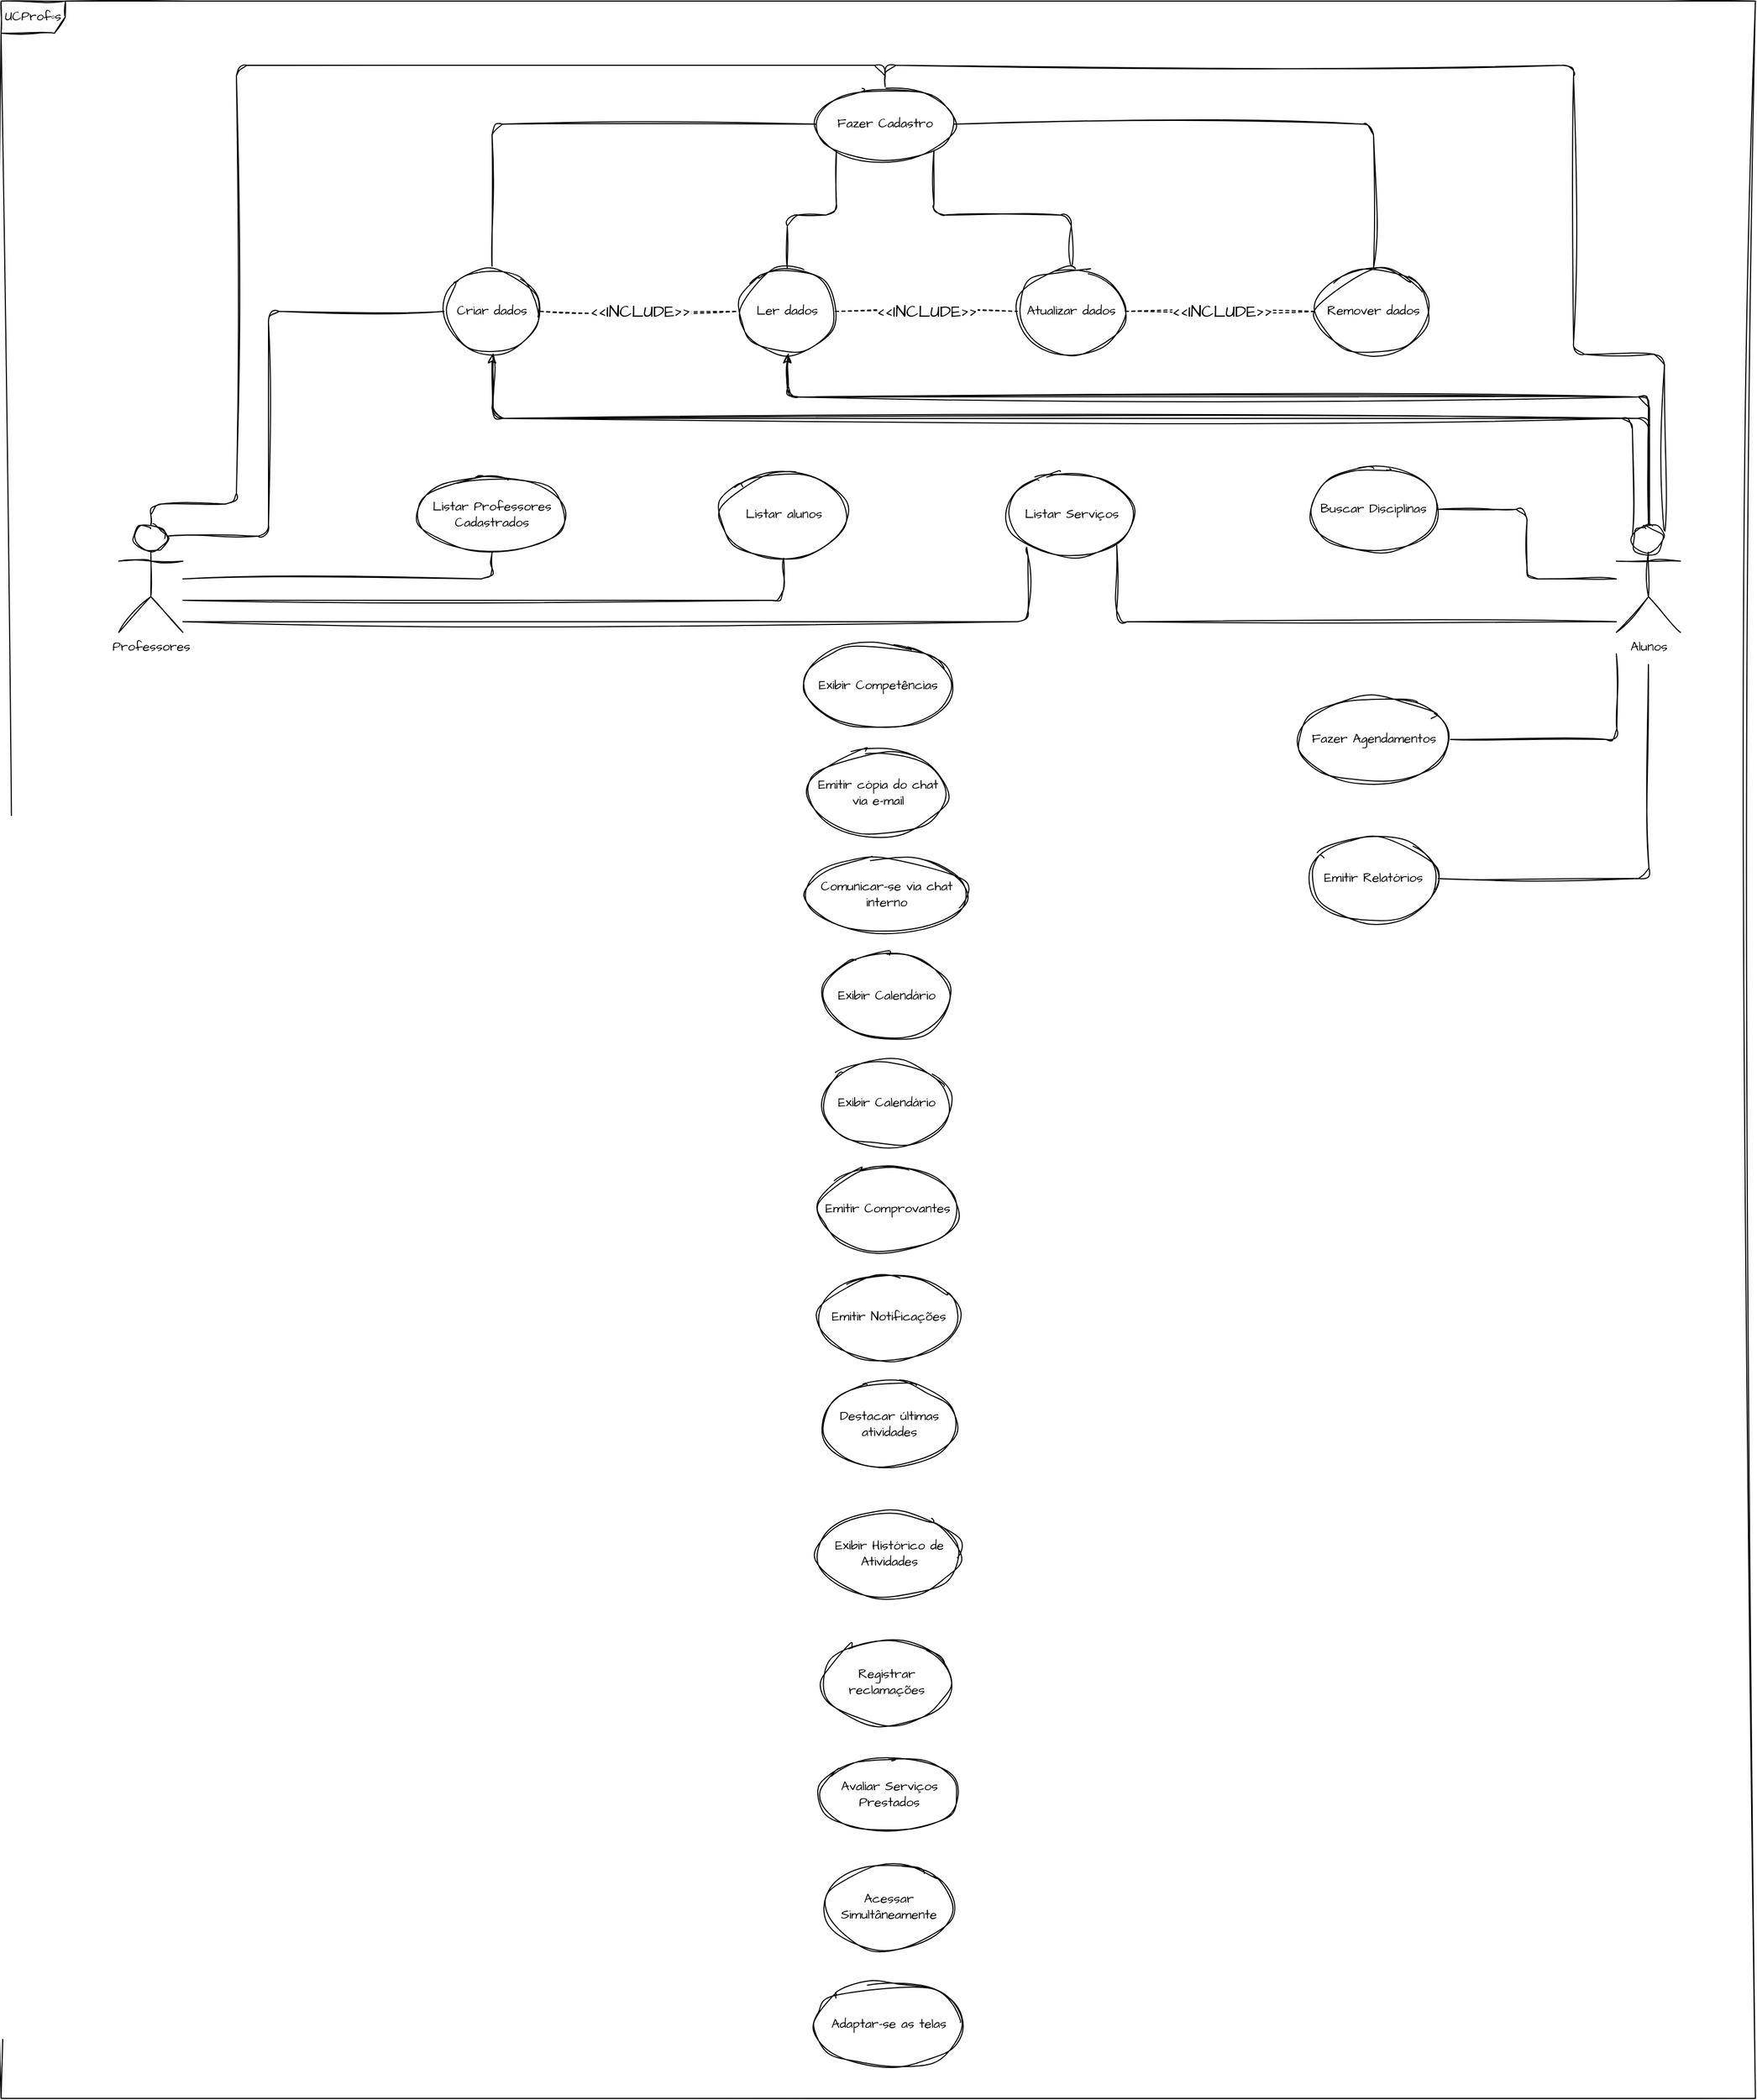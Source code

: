<mxfile version="21.2.7" type="github">
  <diagram name="Página-1" id="oaLF5jLpRGnT7tSJAdiF">
    <mxGraphModel dx="1760" dy="854" grid="1" gridSize="10" guides="1" tooltips="1" connect="1" arrows="1" fold="1" page="1" pageScale="1" pageWidth="827" pageHeight="1169" math="0" shadow="0">
      <root>
        <mxCell id="0" />
        <mxCell id="1" parent="0" />
        <mxCell id="wbWdzYsicA0NpR2OB0Uz-14" value="UCProfºs" style="shape=umlFrame;whiteSpace=wrap;html=1;pointerEvents=0;rounded=1;sketch=1;curveFitting=1;jiggle=2;fontFamily=Architects Daughter;fontSource=https%3A%2F%2Ffonts.googleapis.com%2Fcss%3Ffamily%3DArchitects%2BDaughter;movable=1;resizable=1;rotatable=1;deletable=1;editable=1;locked=0;connectable=1;" parent="1" vertex="1">
          <mxGeometry width="1640" height="1960" as="geometry" />
        </mxCell>
        <mxCell id="IsBCzvGh0QWUTwvGIreg-53" style="edgeStyle=orthogonalEdgeStyle;rounded=1;sketch=1;hachureGap=4;jiggle=2;curveFitting=1;orthogonalLoop=1;jettySize=auto;html=1;entryX=0.5;entryY=1;entryDx=0;entryDy=0;fontFamily=Architects Daughter;fontSource=https%3A%2F%2Ffonts.googleapis.com%2Fcss%3Ffamily%3DArchitects%2BDaughter;fontSize=16;endArrow=none;endFill=0;" edge="1" parent="1" source="wbWdzYsicA0NpR2OB0Uz-7" target="nF1NzAfB5qry7xLQjHOA-2">
          <mxGeometry relative="1" as="geometry">
            <Array as="points">
              <mxPoint x="459" y="540" />
            </Array>
          </mxGeometry>
        </mxCell>
        <mxCell id="IsBCzvGh0QWUTwvGIreg-54" style="edgeStyle=orthogonalEdgeStyle;rounded=1;sketch=1;hachureGap=4;jiggle=2;curveFitting=1;orthogonalLoop=1;jettySize=auto;html=1;entryX=0.5;entryY=1;entryDx=0;entryDy=0;fontFamily=Architects Daughter;fontSource=https%3A%2F%2Ffonts.googleapis.com%2Fcss%3Ffamily%3DArchitects%2BDaughter;fontSize=16;endArrow=none;endFill=0;" edge="1" parent="1" source="wbWdzYsicA0NpR2OB0Uz-7" target="IsBCzvGh0QWUTwvGIreg-15">
          <mxGeometry relative="1" as="geometry">
            <Array as="points">
              <mxPoint x="732" y="560" />
            </Array>
          </mxGeometry>
        </mxCell>
        <mxCell id="IsBCzvGh0QWUTwvGIreg-55" style="edgeStyle=orthogonalEdgeStyle;rounded=1;sketch=1;hachureGap=4;jiggle=2;curveFitting=1;orthogonalLoop=1;jettySize=auto;html=1;entryX=0;entryY=1;entryDx=0;entryDy=0;fontFamily=Architects Daughter;fontSource=https%3A%2F%2Ffonts.googleapis.com%2Fcss%3Ffamily%3DArchitects%2BDaughter;fontSize=16;endArrow=none;endFill=0;" edge="1" parent="1" target="IsBCzvGh0QWUTwvGIreg-8">
          <mxGeometry relative="1" as="geometry">
            <mxPoint x="170" y="580" as="sourcePoint" />
            <Array as="points">
              <mxPoint x="170" y="580" />
              <mxPoint x="960" y="580" />
              <mxPoint x="960" y="508" />
            </Array>
          </mxGeometry>
        </mxCell>
        <mxCell id="wbWdzYsicA0NpR2OB0Uz-7" value="Professores" style="shape=umlActor;verticalLabelPosition=bottom;verticalAlign=top;html=1;outlineConnect=0;fontFamily=Architects Daughter;rounded=1;sketch=1;curveFitting=1;jiggle=2;fontSource=https%3A%2F%2Ffonts.googleapis.com%2Fcss%3Ffamily%3DArchitects%2BDaughter;" parent="1" vertex="1">
          <mxGeometry x="110" y="490" width="60" height="100" as="geometry" />
        </mxCell>
        <mxCell id="IsBCzvGh0QWUTwvGIreg-42" style="edgeStyle=orthogonalEdgeStyle;rounded=1;orthogonalLoop=1;jettySize=auto;html=1;entryX=0.5;entryY=0;entryDx=0;entryDy=0;endArrow=none;endFill=0;sketch=1;curveFitting=1;jiggle=2;exitX=0.75;exitY=0.1;exitDx=0;exitDy=0;exitPerimeter=0;" edge="1" parent="1" source="wbWdzYsicA0NpR2OB0Uz-8" target="nF1NzAfB5qry7xLQjHOA-1">
          <mxGeometry relative="1" as="geometry">
            <Array as="points">
              <mxPoint x="1555" y="330" />
              <mxPoint x="1470" y="330" />
              <mxPoint x="1470" y="60" />
              <mxPoint x="827" y="60" />
            </Array>
          </mxGeometry>
        </mxCell>
        <mxCell id="nF1NzAfB5qry7xLQjHOA-1" value="Fazer Cadastro" style="ellipse;whiteSpace=wrap;html=1;fontFamily=Architects Daughter;rounded=1;sketch=1;curveFitting=1;jiggle=2;fontSource=https%3A%2F%2Ffonts.googleapis.com%2Fcss%3Ffamily%3DArchitects%2BDaughter;" parent="1" vertex="1">
          <mxGeometry x="762" y="80" width="129" height="70" as="geometry" />
        </mxCell>
        <mxCell id="nF1NzAfB5qry7xLQjHOA-2" value="Listar Professores Cadastrados" style="ellipse;whiteSpace=wrap;html=1;fontFamily=Architects Daughter;rounded=1;sketch=1;curveFitting=1;jiggle=2;fontSource=https%3A%2F%2Ffonts.googleapis.com%2Fcss%3Ffamily%3DArchitects%2BDaughter;" parent="1" vertex="1">
          <mxGeometry x="389" y="445" width="140" height="70" as="geometry" />
        </mxCell>
        <mxCell id="nF1NzAfB5qry7xLQjHOA-3" value="Avaliar Serviços Prestados" style="ellipse;whiteSpace=wrap;html=1;fontFamily=Architects Daughter;rounded=1;sketch=1;curveFitting=1;jiggle=2;fontSource=https%3A%2F%2Ffonts.googleapis.com%2Fcss%3Ffamily%3DArchitects%2BDaughter;" parent="1" vertex="1">
          <mxGeometry x="764.5" y="1641" width="131" height="70" as="geometry" />
        </mxCell>
        <mxCell id="nF1NzAfB5qry7xLQjHOA-4" value="Comunicar-se via chat interno" style="ellipse;whiteSpace=wrap;html=1;fontFamily=Architects Daughter;rounded=1;sketch=1;curveFitting=1;jiggle=2;fontSource=https%3A%2F%2Ffonts.googleapis.com%2Fcss%3Ffamily%3DArchitects%2BDaughter;" parent="1" vertex="1">
          <mxGeometry x="753" y="800" width="150" height="70" as="geometry" />
        </mxCell>
        <mxCell id="IsBCzvGh0QWUTwvGIreg-1" value="Exibir Calendário" style="ellipse;whiteSpace=wrap;html=1;fontFamily=Architects Daughter;rounded=1;sketch=1;curveFitting=1;jiggle=2;fontSource=https%3A%2F%2Ffonts.googleapis.com%2Fcss%3Ffamily%3DArchitects%2BDaughter;" vertex="1" parent="1">
          <mxGeometry x="768" y="890" width="120" height="80" as="geometry" />
        </mxCell>
        <mxCell id="IsBCzvGh0QWUTwvGIreg-3" value="Exibir Competências" style="ellipse;whiteSpace=wrap;html=1;fontFamily=Architects Daughter;rounded=1;sketch=1;curveFitting=1;jiggle=2;fontSource=https%3A%2F%2Ffonts.googleapis.com%2Fcss%3Ffamily%3DArchitects%2BDaughter;" vertex="1" parent="1">
          <mxGeometry x="750" y="600" width="140" height="80" as="geometry" />
        </mxCell>
        <mxCell id="IsBCzvGh0QWUTwvGIreg-66" style="edgeStyle=orthogonalEdgeStyle;rounded=1;sketch=1;hachureGap=4;jiggle=2;curveFitting=1;orthogonalLoop=1;jettySize=auto;html=1;fontFamily=Architects Daughter;fontSource=https%3A%2F%2Ffonts.googleapis.com%2Fcss%3Ffamily%3DArchitects%2BDaughter;fontSize=16;endArrow=none;endFill=0;" edge="1" parent="1" source="IsBCzvGh0QWUTwvGIreg-6">
          <mxGeometry relative="1" as="geometry">
            <mxPoint x="1540" y="620" as="targetPoint" />
          </mxGeometry>
        </mxCell>
        <mxCell id="IsBCzvGh0QWUTwvGIreg-6" value="Emitir Relatórios" style="ellipse;whiteSpace=wrap;html=1;fontFamily=Architects Daughter;rounded=1;sketch=1;curveFitting=1;jiggle=2;fontSource=https%3A%2F%2Ffonts.googleapis.com%2Fcss%3Ffamily%3DArchitects%2BDaughter;" vertex="1" parent="1">
          <mxGeometry x="1223" y="780" width="120" height="80" as="geometry" />
        </mxCell>
        <mxCell id="IsBCzvGh0QWUTwvGIreg-65" style="edgeStyle=orthogonalEdgeStyle;rounded=1;sketch=1;hachureGap=4;jiggle=2;curveFitting=1;orthogonalLoop=1;jettySize=auto;html=1;fontFamily=Architects Daughter;fontSource=https%3A%2F%2Ffonts.googleapis.com%2Fcss%3Ffamily%3DArchitects%2BDaughter;fontSize=16;endArrow=none;endFill=0;" edge="1" parent="1" source="IsBCzvGh0QWUTwvGIreg-7">
          <mxGeometry relative="1" as="geometry">
            <mxPoint x="1510" y="610" as="targetPoint" />
          </mxGeometry>
        </mxCell>
        <mxCell id="IsBCzvGh0QWUTwvGIreg-7" value="Fazer Agendamentos" style="ellipse;whiteSpace=wrap;html=1;fontFamily=Architects Daughter;rounded=1;sketch=1;curveFitting=1;jiggle=2;fontSource=https%3A%2F%2Ffonts.googleapis.com%2Fcss%3Ffamily%3DArchitects%2BDaughter;" vertex="1" parent="1">
          <mxGeometry x="1212.5" y="650" width="141" height="80" as="geometry" />
        </mxCell>
        <mxCell id="IsBCzvGh0QWUTwvGIreg-8" value="Listar Serviços" style="ellipse;whiteSpace=wrap;html=1;fontFamily=Architects Daughter;rounded=1;sketch=1;curveFitting=1;jiggle=2;fontSource=https%3A%2F%2Ffonts.googleapis.com%2Fcss%3Ffamily%3DArchitects%2BDaughter;" vertex="1" parent="1">
          <mxGeometry x="940.5" y="440" width="120" height="80" as="geometry" />
        </mxCell>
        <mxCell id="IsBCzvGh0QWUTwvGIreg-9" value="Emitir Comprovantes" style="ellipse;whiteSpace=wrap;html=1;fontFamily=Architects Daughter;rounded=1;sketch=1;curveFitting=1;jiggle=2;fontSource=https%3A%2F%2Ffonts.googleapis.com%2Fcss%3Ffamily%3DArchitects%2BDaughter;" vertex="1" parent="1">
          <mxGeometry x="764" y="1089" width="130" height="80" as="geometry" />
        </mxCell>
        <mxCell id="IsBCzvGh0QWUTwvGIreg-10" value="Buscar Disciplinas" style="ellipse;whiteSpace=wrap;html=1;fontFamily=Architects Daughter;rounded=1;sketch=1;curveFitting=1;jiggle=2;fontSource=https%3A%2F%2Ffonts.googleapis.com%2Fcss%3Ffamily%3DArchitects%2BDaughter;" vertex="1" parent="1">
          <mxGeometry x="1223" y="435" width="120" height="80" as="geometry" />
        </mxCell>
        <mxCell id="IsBCzvGh0QWUTwvGIreg-12" value="Exibir Histórico de Atividades" style="ellipse;whiteSpace=wrap;html=1;fontFamily=Architects Daughter;rounded=1;sketch=1;curveFitting=1;jiggle=2;fontSource=https%3A%2F%2Ffonts.googleapis.com%2Fcss%3Ffamily%3DArchitects%2BDaughter;" vertex="1" parent="1">
          <mxGeometry x="762.75" y="1411" width="134.5" height="80" as="geometry" />
        </mxCell>
        <mxCell id="IsBCzvGh0QWUTwvGIreg-13" value="Acessar Simultâneamente" style="ellipse;whiteSpace=wrap;html=1;fontFamily=Architects Daughter;rounded=1;sketch=1;curveFitting=1;jiggle=2;fontSource=https%3A%2F%2Ffonts.googleapis.com%2Fcss%3Ffamily%3DArchitects%2BDaughter;" vertex="1" parent="1">
          <mxGeometry x="770" y="1741" width="120" height="80" as="geometry" />
        </mxCell>
        <mxCell id="IsBCzvGh0QWUTwvGIreg-14" value="Adaptar-se as telas" style="ellipse;whiteSpace=wrap;html=1;fontFamily=Architects Daughter;rounded=1;sketch=1;curveFitting=1;jiggle=2;fontSource=https%3A%2F%2Ffonts.googleapis.com%2Fcss%3Ffamily%3DArchitects%2BDaughter;" vertex="1" parent="1">
          <mxGeometry x="760" y="1851" width="140" height="80" as="geometry" />
        </mxCell>
        <mxCell id="IsBCzvGh0QWUTwvGIreg-15" value="Listar alunos" style="ellipse;whiteSpace=wrap;html=1;fontFamily=Architects Daughter;rounded=1;sketch=1;curveFitting=1;jiggle=2;fontSource=https%3A%2F%2Ffonts.googleapis.com%2Fcss%3Ffamily%3DArchitects%2BDaughter;" vertex="1" parent="1">
          <mxGeometry x="671.5" y="440" width="120" height="80" as="geometry" />
        </mxCell>
        <mxCell id="IsBCzvGh0QWUTwvGIreg-16" value="Registrar reclamações" style="ellipse;whiteSpace=wrap;html=1;fontFamily=Architects Daughter;rounded=1;sketch=1;curveFitting=1;jiggle=2;fontSource=https%3A%2F%2Ffonts.googleapis.com%2Fcss%3Ffamily%3DArchitects%2BDaughter;" vertex="1" parent="1">
          <mxGeometry x="767" y="1531" width="122" height="80" as="geometry" />
        </mxCell>
        <mxCell id="IsBCzvGh0QWUTwvGIreg-17" value="Destacar últimas atividades" style="ellipse;whiteSpace=wrap;html=1;fontFamily=Architects Daughter;rounded=1;sketch=1;curveFitting=1;jiggle=2;fontSource=https%3A%2F%2Ffonts.googleapis.com%2Fcss%3Ffamily%3DArchitects%2BDaughter;" vertex="1" parent="1">
          <mxGeometry x="767.5" y="1290" width="125" height="80" as="geometry" />
        </mxCell>
        <mxCell id="IsBCzvGh0QWUTwvGIreg-18" value="Emitir cópia do chat via e-mail" style="ellipse;whiteSpace=wrap;html=1;fontFamily=Architects Daughter;rounded=1;sketch=1;curveFitting=1;jiggle=2;fontSource=https%3A%2F%2Ffonts.googleapis.com%2Fcss%3Ffamily%3DArchitects%2BDaughter;" vertex="1" parent="1">
          <mxGeometry x="755" y="700" width="130" height="80" as="geometry" />
        </mxCell>
        <mxCell id="IsBCzvGh0QWUTwvGIreg-33" style="edgeStyle=orthogonalEdgeStyle;rounded=1;orthogonalLoop=1;jettySize=auto;html=1;entryX=0;entryY=1;entryDx=0;entryDy=0;endArrow=none;endFill=0;sketch=1;curveFitting=1;jiggle=2;" edge="1" parent="1" source="IsBCzvGh0QWUTwvGIreg-19" target="nF1NzAfB5qry7xLQjHOA-1">
          <mxGeometry relative="1" as="geometry" />
        </mxCell>
        <mxCell id="IsBCzvGh0QWUTwvGIreg-19" value="Ler dados" style="ellipse;whiteSpace=wrap;html=1;fontFamily=Architects Daughter;rounded=1;sketch=1;curveFitting=1;jiggle=2;fontSource=https%3A%2F%2Ffonts.googleapis.com%2Fcss%3Ffamily%3DArchitects%2BDaughter;" vertex="1" parent="1">
          <mxGeometry x="690" y="250" width="90" height="80" as="geometry" />
        </mxCell>
        <mxCell id="IsBCzvGh0QWUTwvGIreg-34" style="edgeStyle=orthogonalEdgeStyle;rounded=1;orthogonalLoop=1;jettySize=auto;html=1;exitX=0.5;exitY=0;exitDx=0;exitDy=0;entryX=1;entryY=1;entryDx=0;entryDy=0;endArrow=none;endFill=0;sketch=1;curveFitting=1;jiggle=2;" edge="1" parent="1" source="IsBCzvGh0QWUTwvGIreg-20" target="nF1NzAfB5qry7xLQjHOA-1">
          <mxGeometry relative="1" as="geometry" />
        </mxCell>
        <mxCell id="IsBCzvGh0QWUTwvGIreg-20" value="Atualizar dados" style="ellipse;whiteSpace=wrap;html=1;fontFamily=Architects Daughter;rounded=1;sketch=1;curveFitting=1;jiggle=2;fontSource=https%3A%2F%2Ffonts.googleapis.com%2Fcss%3Ffamily%3DArchitects%2BDaughter;" vertex="1" parent="1">
          <mxGeometry x="950" y="250" width="101" height="80" as="geometry" />
        </mxCell>
        <mxCell id="IsBCzvGh0QWUTwvGIreg-35" style="edgeStyle=orthogonalEdgeStyle;rounded=1;orthogonalLoop=1;jettySize=auto;html=1;exitX=0.5;exitY=0;exitDx=0;exitDy=0;entryX=1;entryY=0.5;entryDx=0;entryDy=0;endArrow=none;endFill=0;sketch=1;curveFitting=1;jiggle=2;" edge="1" parent="1" source="IsBCzvGh0QWUTwvGIreg-21" target="nF1NzAfB5qry7xLQjHOA-1">
          <mxGeometry relative="1" as="geometry" />
        </mxCell>
        <mxCell id="IsBCzvGh0QWUTwvGIreg-21" value="Remover dados" style="ellipse;whiteSpace=wrap;html=1;fontFamily=Architects Daughter;rounded=1;sketch=1;curveFitting=1;jiggle=2;fontSource=https%3A%2F%2Ffonts.googleapis.com%2Fcss%3Ffamily%3DArchitects%2BDaughter;" vertex="1" parent="1">
          <mxGeometry x="1230" y="250" width="106" height="80" as="geometry" />
        </mxCell>
        <mxCell id="IsBCzvGh0QWUTwvGIreg-38" style="edgeStyle=orthogonalEdgeStyle;rounded=1;orthogonalLoop=1;jettySize=auto;html=1;exitX=0.5;exitY=0;exitDx=0;exitDy=0;entryX=0;entryY=0.5;entryDx=0;entryDy=0;endArrow=none;endFill=0;sketch=1;curveFitting=1;jiggle=2;" edge="1" parent="1" source="IsBCzvGh0QWUTwvGIreg-22" target="nF1NzAfB5qry7xLQjHOA-1">
          <mxGeometry relative="1" as="geometry" />
        </mxCell>
        <mxCell id="IsBCzvGh0QWUTwvGIreg-56" style="edgeStyle=orthogonalEdgeStyle;rounded=1;sketch=1;hachureGap=4;jiggle=2;curveFitting=1;orthogonalLoop=1;jettySize=auto;html=1;entryX=0.75;entryY=0.1;entryDx=0;entryDy=0;entryPerimeter=0;fontFamily=Architects Daughter;fontSource=https%3A%2F%2Ffonts.googleapis.com%2Fcss%3Ffamily%3DArchitects%2BDaughter;fontSize=16;endArrow=none;endFill=0;" edge="1" parent="1" source="IsBCzvGh0QWUTwvGIreg-22" target="wbWdzYsicA0NpR2OB0Uz-7">
          <mxGeometry relative="1" as="geometry">
            <Array as="points">
              <mxPoint x="250" y="290" />
              <mxPoint x="250" y="500" />
            </Array>
          </mxGeometry>
        </mxCell>
        <mxCell id="IsBCzvGh0QWUTwvGIreg-22" value="Criar dados" style="ellipse;whiteSpace=wrap;html=1;fontFamily=Architects Daughter;rounded=1;sketch=1;curveFitting=1;jiggle=2;fontSource=https%3A%2F%2Ffonts.googleapis.com%2Fcss%3Ffamily%3DArchitects%2BDaughter;" vertex="1" parent="1">
          <mxGeometry x="414" y="250" width="90" height="80" as="geometry" />
        </mxCell>
        <mxCell id="IsBCzvGh0QWUTwvGIreg-43" value="" style="edgeStyle=orthogonalEdgeStyle;rounded=1;orthogonalLoop=1;jettySize=auto;html=1;entryX=0.5;entryY=0;entryDx=0;entryDy=0;endArrow=none;endFill=0;sketch=1;curveFitting=1;jiggle=2;exitX=0.5;exitY=0;exitDx=0;exitDy=0;exitPerimeter=0;" edge="1" parent="1" source="wbWdzYsicA0NpR2OB0Uz-7" target="nF1NzAfB5qry7xLQjHOA-1">
          <mxGeometry relative="1" as="geometry">
            <mxPoint x="170" y="540" as="sourcePoint" />
            <mxPoint x="827" y="80" as="targetPoint" />
            <Array as="points">
              <mxPoint x="140" y="470" />
              <mxPoint x="220" y="470" />
              <mxPoint x="220" y="60" />
              <mxPoint x="827" y="60" />
            </Array>
          </mxGeometry>
        </mxCell>
        <mxCell id="IsBCzvGh0QWUTwvGIreg-51" style="edgeStyle=orthogonalEdgeStyle;rounded=1;sketch=1;hachureGap=4;jiggle=2;curveFitting=1;orthogonalLoop=1;jettySize=auto;html=1;entryX=1;entryY=1;entryDx=0;entryDy=0;fontFamily=Architects Daughter;fontSource=https%3A%2F%2Ffonts.googleapis.com%2Fcss%3Ffamily%3DArchitects%2BDaughter;fontSize=16;endArrow=none;endFill=0;" edge="1" parent="1" source="wbWdzYsicA0NpR2OB0Uz-8" target="IsBCzvGh0QWUTwvGIreg-8">
          <mxGeometry relative="1" as="geometry">
            <Array as="points">
              <mxPoint x="1043" y="580" />
            </Array>
          </mxGeometry>
        </mxCell>
        <mxCell id="IsBCzvGh0QWUTwvGIreg-57" style="edgeStyle=orthogonalEdgeStyle;rounded=1;sketch=1;hachureGap=4;jiggle=2;curveFitting=1;orthogonalLoop=1;jettySize=auto;html=1;entryX=0.5;entryY=1;entryDx=0;entryDy=0;fontFamily=Architects Daughter;fontSource=https%3A%2F%2Ffonts.googleapis.com%2Fcss%3Ffamily%3DArchitects%2BDaughter;fontSize=16;" edge="1" parent="1" source="wbWdzYsicA0NpR2OB0Uz-8" target="IsBCzvGh0QWUTwvGIreg-22">
          <mxGeometry relative="1" as="geometry">
            <Array as="points">
              <mxPoint x="1540" y="390" />
              <mxPoint x="459" y="390" />
            </Array>
          </mxGeometry>
        </mxCell>
        <mxCell id="IsBCzvGh0QWUTwvGIreg-58" style="edgeStyle=orthogonalEdgeStyle;rounded=1;sketch=1;hachureGap=4;jiggle=2;curveFitting=1;orthogonalLoop=1;jettySize=auto;html=1;entryX=0.5;entryY=1;entryDx=0;entryDy=0;fontFamily=Architects Daughter;fontSource=https%3A%2F%2Ffonts.googleapis.com%2Fcss%3Ffamily%3DArchitects%2BDaughter;fontSize=16;" edge="1" parent="1" source="wbWdzYsicA0NpR2OB0Uz-8" target="IsBCzvGh0QWUTwvGIreg-19">
          <mxGeometry relative="1" as="geometry">
            <Array as="points">
              <mxPoint x="1540" y="370" />
              <mxPoint x="735" y="370" />
            </Array>
          </mxGeometry>
        </mxCell>
        <mxCell id="IsBCzvGh0QWUTwvGIreg-64" style="edgeStyle=orthogonalEdgeStyle;rounded=1;sketch=1;hachureGap=4;jiggle=2;curveFitting=1;orthogonalLoop=1;jettySize=auto;html=1;entryX=1;entryY=0.5;entryDx=0;entryDy=0;fontFamily=Architects Daughter;fontSource=https%3A%2F%2Ffonts.googleapis.com%2Fcss%3Ffamily%3DArchitects%2BDaughter;fontSize=16;endArrow=none;endFill=0;" edge="1" parent="1" source="wbWdzYsicA0NpR2OB0Uz-8" target="IsBCzvGh0QWUTwvGIreg-10">
          <mxGeometry relative="1" as="geometry" />
        </mxCell>
        <mxCell id="wbWdzYsicA0NpR2OB0Uz-8" value="Alunos" style="shape=umlActor;verticalLabelPosition=bottom;verticalAlign=top;html=1;outlineConnect=0;fontFamily=Architects Daughter;rounded=1;sketch=1;curveFitting=1;jiggle=2;fontSource=https%3A%2F%2Ffonts.googleapis.com%2Fcss%3Ffamily%3DArchitects%2BDaughter;" parent="1" vertex="1">
          <mxGeometry x="1510" y="490" width="60" height="100" as="geometry" />
        </mxCell>
        <mxCell id="IsBCzvGh0QWUTwvGIreg-45" value="&amp;lt;&amp;lt;INCLUDE&amp;gt;&amp;gt;" style="endArrow=none;endSize=12;dashed=1;html=1;rounded=1;sketch=1;hachureGap=4;jiggle=2;curveFitting=1;fontFamily=Architects Daughter;fontSource=https%3A%2F%2Ffonts.googleapis.com%2Fcss%3Ffamily%3DArchitects%2BDaughter;fontSize=16;exitX=1;exitY=0.5;exitDx=0;exitDy=0;endFill=0;" edge="1" parent="1" source="IsBCzvGh0QWUTwvGIreg-22">
          <mxGeometry width="160" relative="1" as="geometry">
            <mxPoint x="520" y="290" as="sourcePoint" />
            <mxPoint x="690" y="290" as="targetPoint" />
          </mxGeometry>
        </mxCell>
        <mxCell id="IsBCzvGh0QWUTwvGIreg-47" value="&amp;lt;&amp;lt;INCLUDE&amp;gt;&amp;gt;" style="endArrow=none;endSize=12;dashed=1;html=1;rounded=1;sketch=1;hachureGap=4;jiggle=2;curveFitting=1;fontFamily=Architects Daughter;fontSource=https%3A%2F%2Ffonts.googleapis.com%2Fcss%3Ffamily%3DArchitects%2BDaughter;fontSize=16;exitX=1;exitY=0.5;exitDx=0;exitDy=0;entryX=0;entryY=0.5;entryDx=0;entryDy=0;endFill=0;" edge="1" parent="1" source="IsBCzvGh0QWUTwvGIreg-19" target="IsBCzvGh0QWUTwvGIreg-20">
          <mxGeometry width="160" relative="1" as="geometry">
            <mxPoint x="705" y="289.33" as="sourcePoint" />
            <mxPoint x="890" y="290" as="targetPoint" />
          </mxGeometry>
        </mxCell>
        <mxCell id="IsBCzvGh0QWUTwvGIreg-48" value="&amp;lt;&amp;lt;INCLUDE&amp;gt;&amp;gt;" style="endArrow=none;endSize=12;dashed=1;html=1;rounded=1;sketch=1;hachureGap=4;jiggle=2;curveFitting=1;fontFamily=Architects Daughter;fontSource=https%3A%2F%2Ffonts.googleapis.com%2Fcss%3Ffamily%3DArchitects%2BDaughter;fontSize=16;exitX=1;exitY=0.5;exitDx=0;exitDy=0;entryX=0;entryY=0.5;entryDx=0;entryDy=0;endFill=0;" edge="1" parent="1" source="IsBCzvGh0QWUTwvGIreg-20" target="IsBCzvGh0QWUTwvGIreg-21">
          <mxGeometry width="160" relative="1" as="geometry">
            <mxPoint x="1020" y="210" as="sourcePoint" />
            <mxPoint x="1190" y="210" as="targetPoint" />
          </mxGeometry>
        </mxCell>
        <mxCell id="IsBCzvGh0QWUTwvGIreg-62" style="edgeStyle=orthogonalEdgeStyle;rounded=1;sketch=1;hachureGap=4;jiggle=2;curveFitting=1;orthogonalLoop=1;jettySize=auto;html=1;entryX=0.5;entryY=1;entryDx=0;entryDy=0;fontFamily=Architects Daughter;fontSource=https%3A%2F%2Ffonts.googleapis.com%2Fcss%3Ffamily%3DArchitects%2BDaughter;fontSize=16;endArrow=none;endFill=0;" edge="1" parent="1">
          <mxGeometry relative="1" as="geometry">
            <mxPoint x="1541" y="490" as="sourcePoint" />
            <mxPoint x="736" y="330" as="targetPoint" />
            <Array as="points">
              <mxPoint x="1541" y="370" />
              <mxPoint x="736" y="370" />
            </Array>
          </mxGeometry>
        </mxCell>
        <mxCell id="IsBCzvGh0QWUTwvGIreg-63" style="edgeStyle=orthogonalEdgeStyle;rounded=1;sketch=1;hachureGap=4;jiggle=2;curveFitting=1;orthogonalLoop=1;jettySize=auto;html=1;entryX=0.5;entryY=1;entryDx=0;entryDy=0;fontFamily=Architects Daughter;fontSource=https%3A%2F%2Ffonts.googleapis.com%2Fcss%3Ffamily%3DArchitects%2BDaughter;fontSize=16;endArrow=none;endFill=0;exitX=0.25;exitY=0.1;exitDx=0;exitDy=0;exitPerimeter=0;" edge="1" parent="1" source="wbWdzYsicA0NpR2OB0Uz-8">
          <mxGeometry relative="1" as="geometry">
            <mxPoint x="1541" y="490" as="sourcePoint" />
            <mxPoint x="460" y="330" as="targetPoint" />
            <Array as="points">
              <mxPoint x="1525" y="390" />
              <mxPoint x="460" y="390" />
            </Array>
          </mxGeometry>
        </mxCell>
        <mxCell id="IsBCzvGh0QWUTwvGIreg-67" style="edgeStyle=orthogonalEdgeStyle;rounded=1;sketch=1;hachureGap=4;jiggle=2;curveFitting=1;orthogonalLoop=1;jettySize=auto;html=1;exitX=0.5;exitY=1;exitDx=0;exitDy=0;fontFamily=Architects Daughter;fontSource=https%3A%2F%2Ffonts.googleapis.com%2Fcss%3Ffamily%3DArchitects%2BDaughter;fontSize=16;" edge="1" parent="1">
          <mxGeometry relative="1" as="geometry">
            <mxPoint x="884" y="1060" as="sourcePoint" />
            <mxPoint x="884" y="1060" as="targetPoint" />
          </mxGeometry>
        </mxCell>
        <mxCell id="IsBCzvGh0QWUTwvGIreg-68" value="Emitir Notificações" style="ellipse;whiteSpace=wrap;html=1;fontFamily=Architects Daughter;rounded=1;sketch=1;curveFitting=1;jiggle=2;fontSource=https%3A%2F%2Ffonts.googleapis.com%2Fcss%3Ffamily%3DArchitects%2BDaughter;" vertex="1" parent="1">
          <mxGeometry x="764" y="1190" width="132" height="80" as="geometry" />
        </mxCell>
        <mxCell id="IsBCzvGh0QWUTwvGIreg-69" value="Exibir Calendário" style="ellipse;whiteSpace=wrap;html=1;fontFamily=Architects Daughter;rounded=1;sketch=1;curveFitting=1;jiggle=2;fontSource=https%3A%2F%2Ffonts.googleapis.com%2Fcss%3Ffamily%3DArchitects%2BDaughter;" vertex="1" parent="1">
          <mxGeometry x="768" y="990" width="120" height="80" as="geometry" />
        </mxCell>
      </root>
    </mxGraphModel>
  </diagram>
</mxfile>
